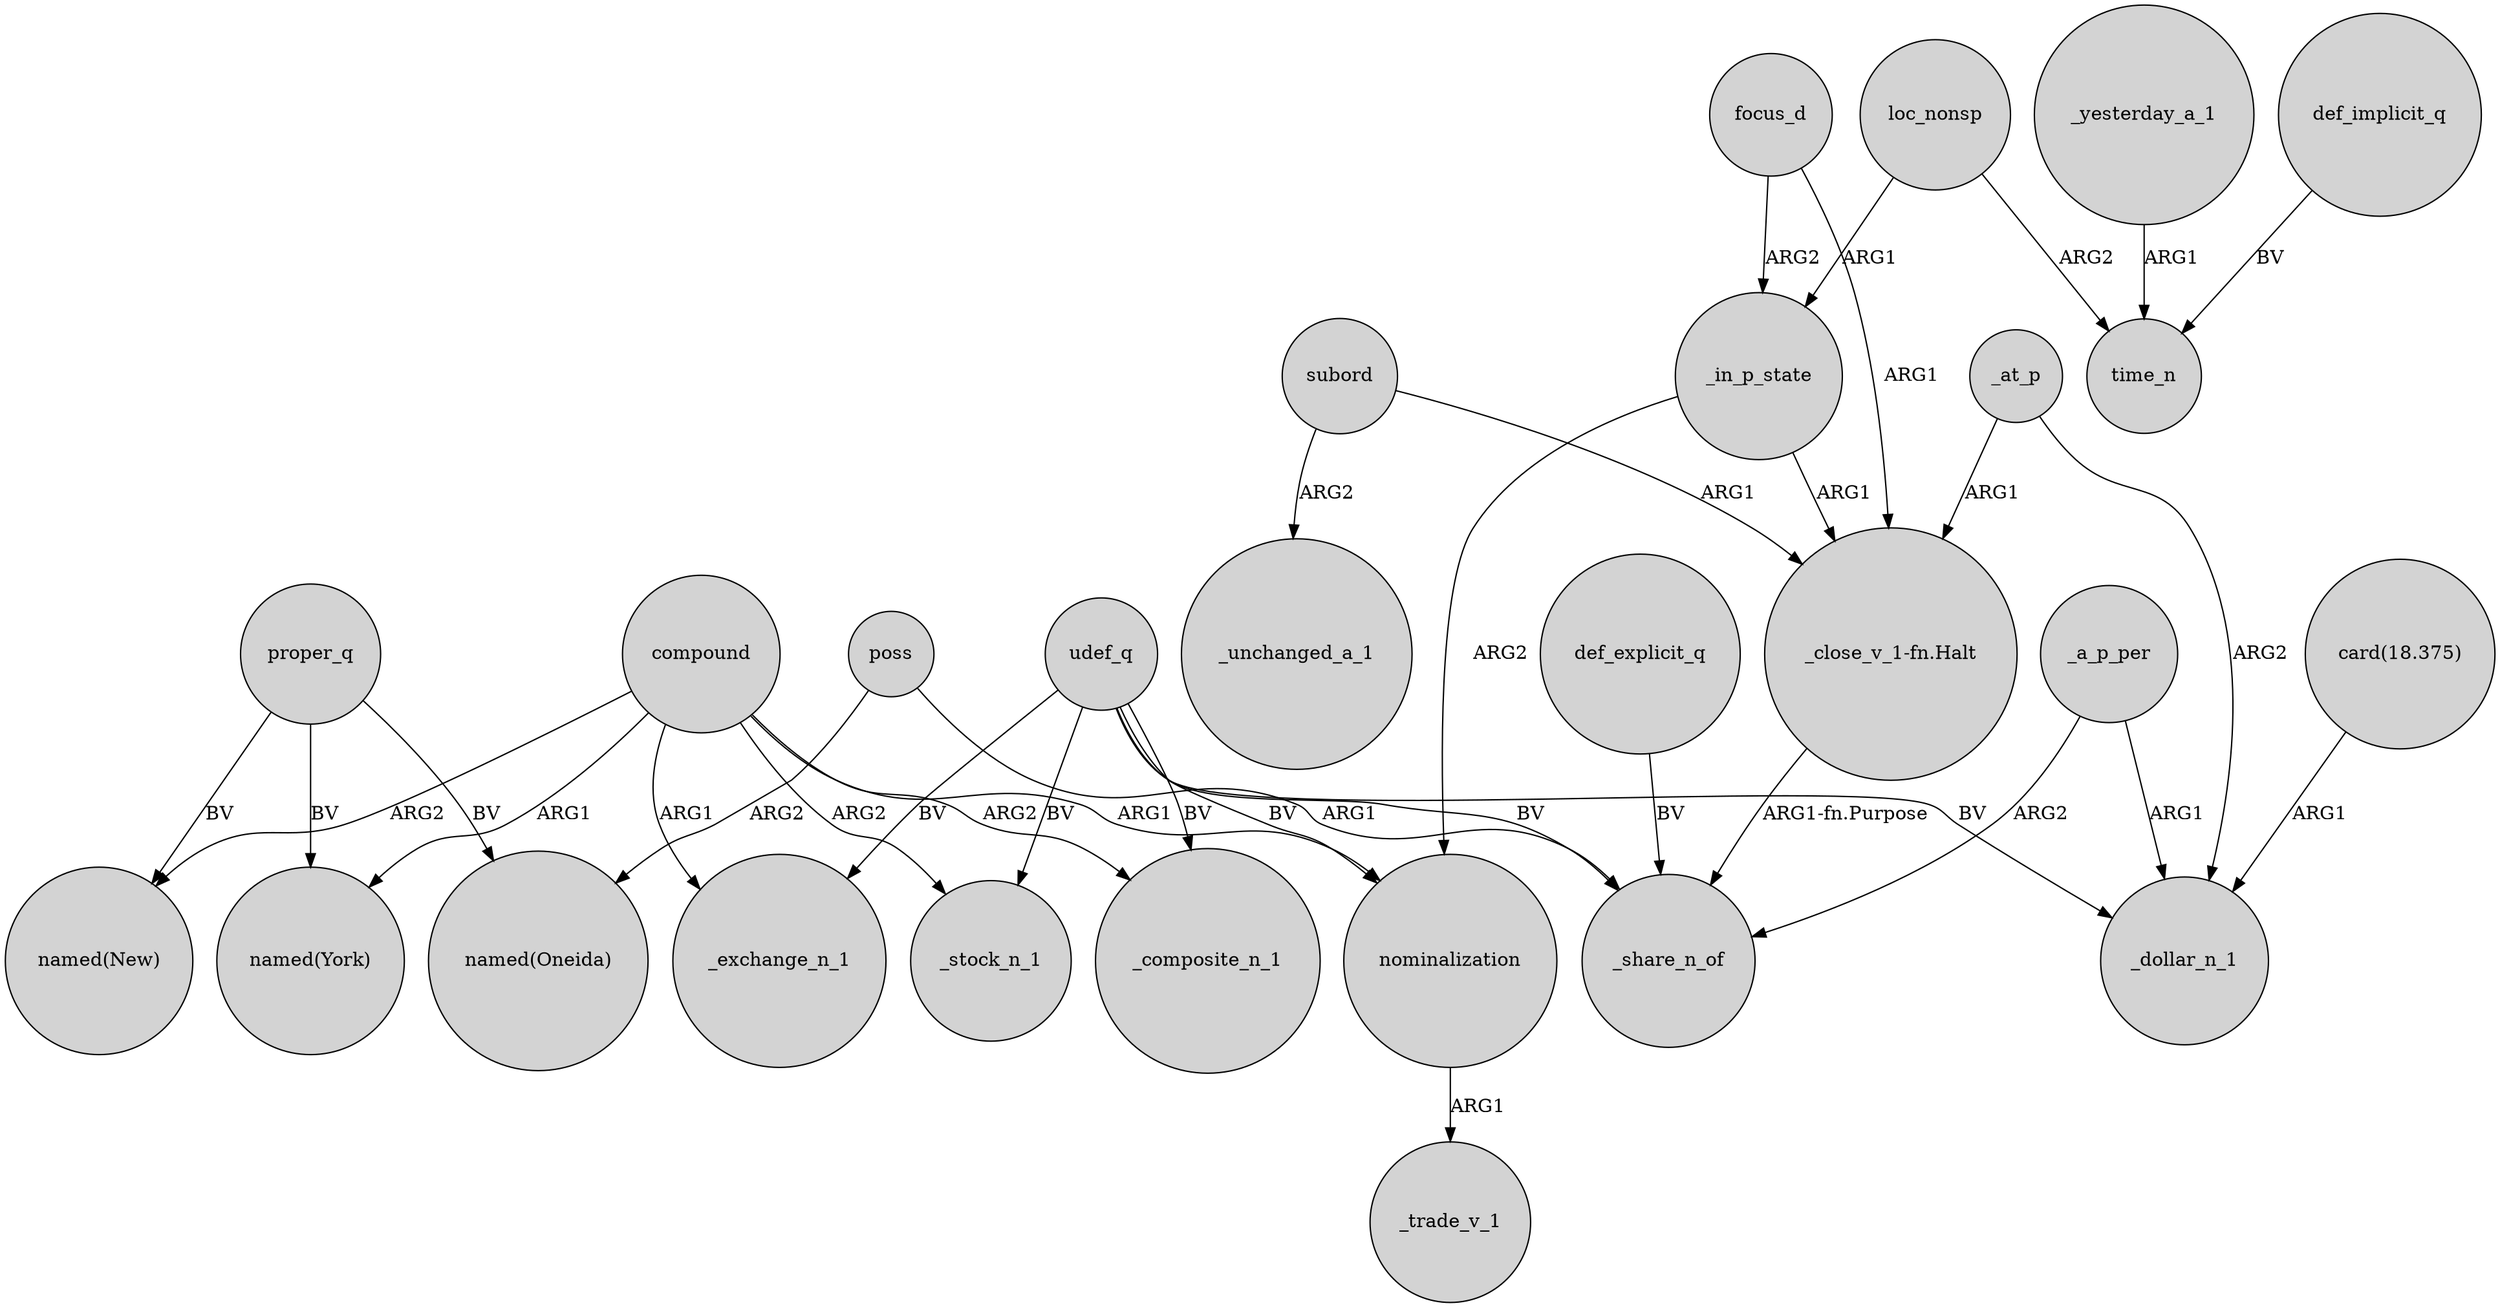 digraph {
	node [shape=circle style=filled]
	_in_p_state -> nominalization [label=ARG2]
	focus_d -> "_close_v_1-fn.Halt" [label=ARG1]
	focus_d -> _in_p_state [label=ARG2]
	_in_p_state -> "_close_v_1-fn.Halt" [label=ARG1]
	subord -> _unchanged_a_1 [label=ARG2]
	compound -> "named(New)" [label=ARG2]
	poss -> "named(Oneida)" [label=ARG2]
	proper_q -> "named(New)" [label=BV]
	udef_q -> nominalization [label=BV]
	subord -> "_close_v_1-fn.Halt" [label=ARG1]
	udef_q -> _exchange_n_1 [label=BV]
	def_explicit_q -> _share_n_of [label=BV]
	_yesterday_a_1 -> time_n [label=ARG1]
	proper_q -> "named(Oneida)" [label=BV]
	compound -> _exchange_n_1 [label=ARG1]
	proper_q -> "named(York)" [label=BV]
	compound -> nominalization [label=ARG1]
	udef_q -> _stock_n_1 [label=BV]
	_at_p -> _dollar_n_1 [label=ARG2]
	_a_p_per -> _share_n_of [label=ARG2]
	poss -> _share_n_of [label=ARG1]
	udef_q -> _share_n_of [label=BV]
	_at_p -> "_close_v_1-fn.Halt" [label=ARG1]
	compound -> _stock_n_1 [label=ARG2]
	udef_q -> _dollar_n_1 [label=BV]
	"card(18.375)" -> _dollar_n_1 [label=ARG1]
	_a_p_per -> _dollar_n_1 [label=ARG1]
	udef_q -> _composite_n_1 [label=BV]
	loc_nonsp -> time_n [label=ARG2]
	compound -> "named(York)" [label=ARG1]
	def_implicit_q -> time_n [label=BV]
	compound -> _composite_n_1 [label=ARG2]
	"_close_v_1-fn.Halt" -> _share_n_of [label="ARG1-fn.Purpose"]
	loc_nonsp -> _in_p_state [label=ARG1]
	nominalization -> _trade_v_1 [label=ARG1]
}
